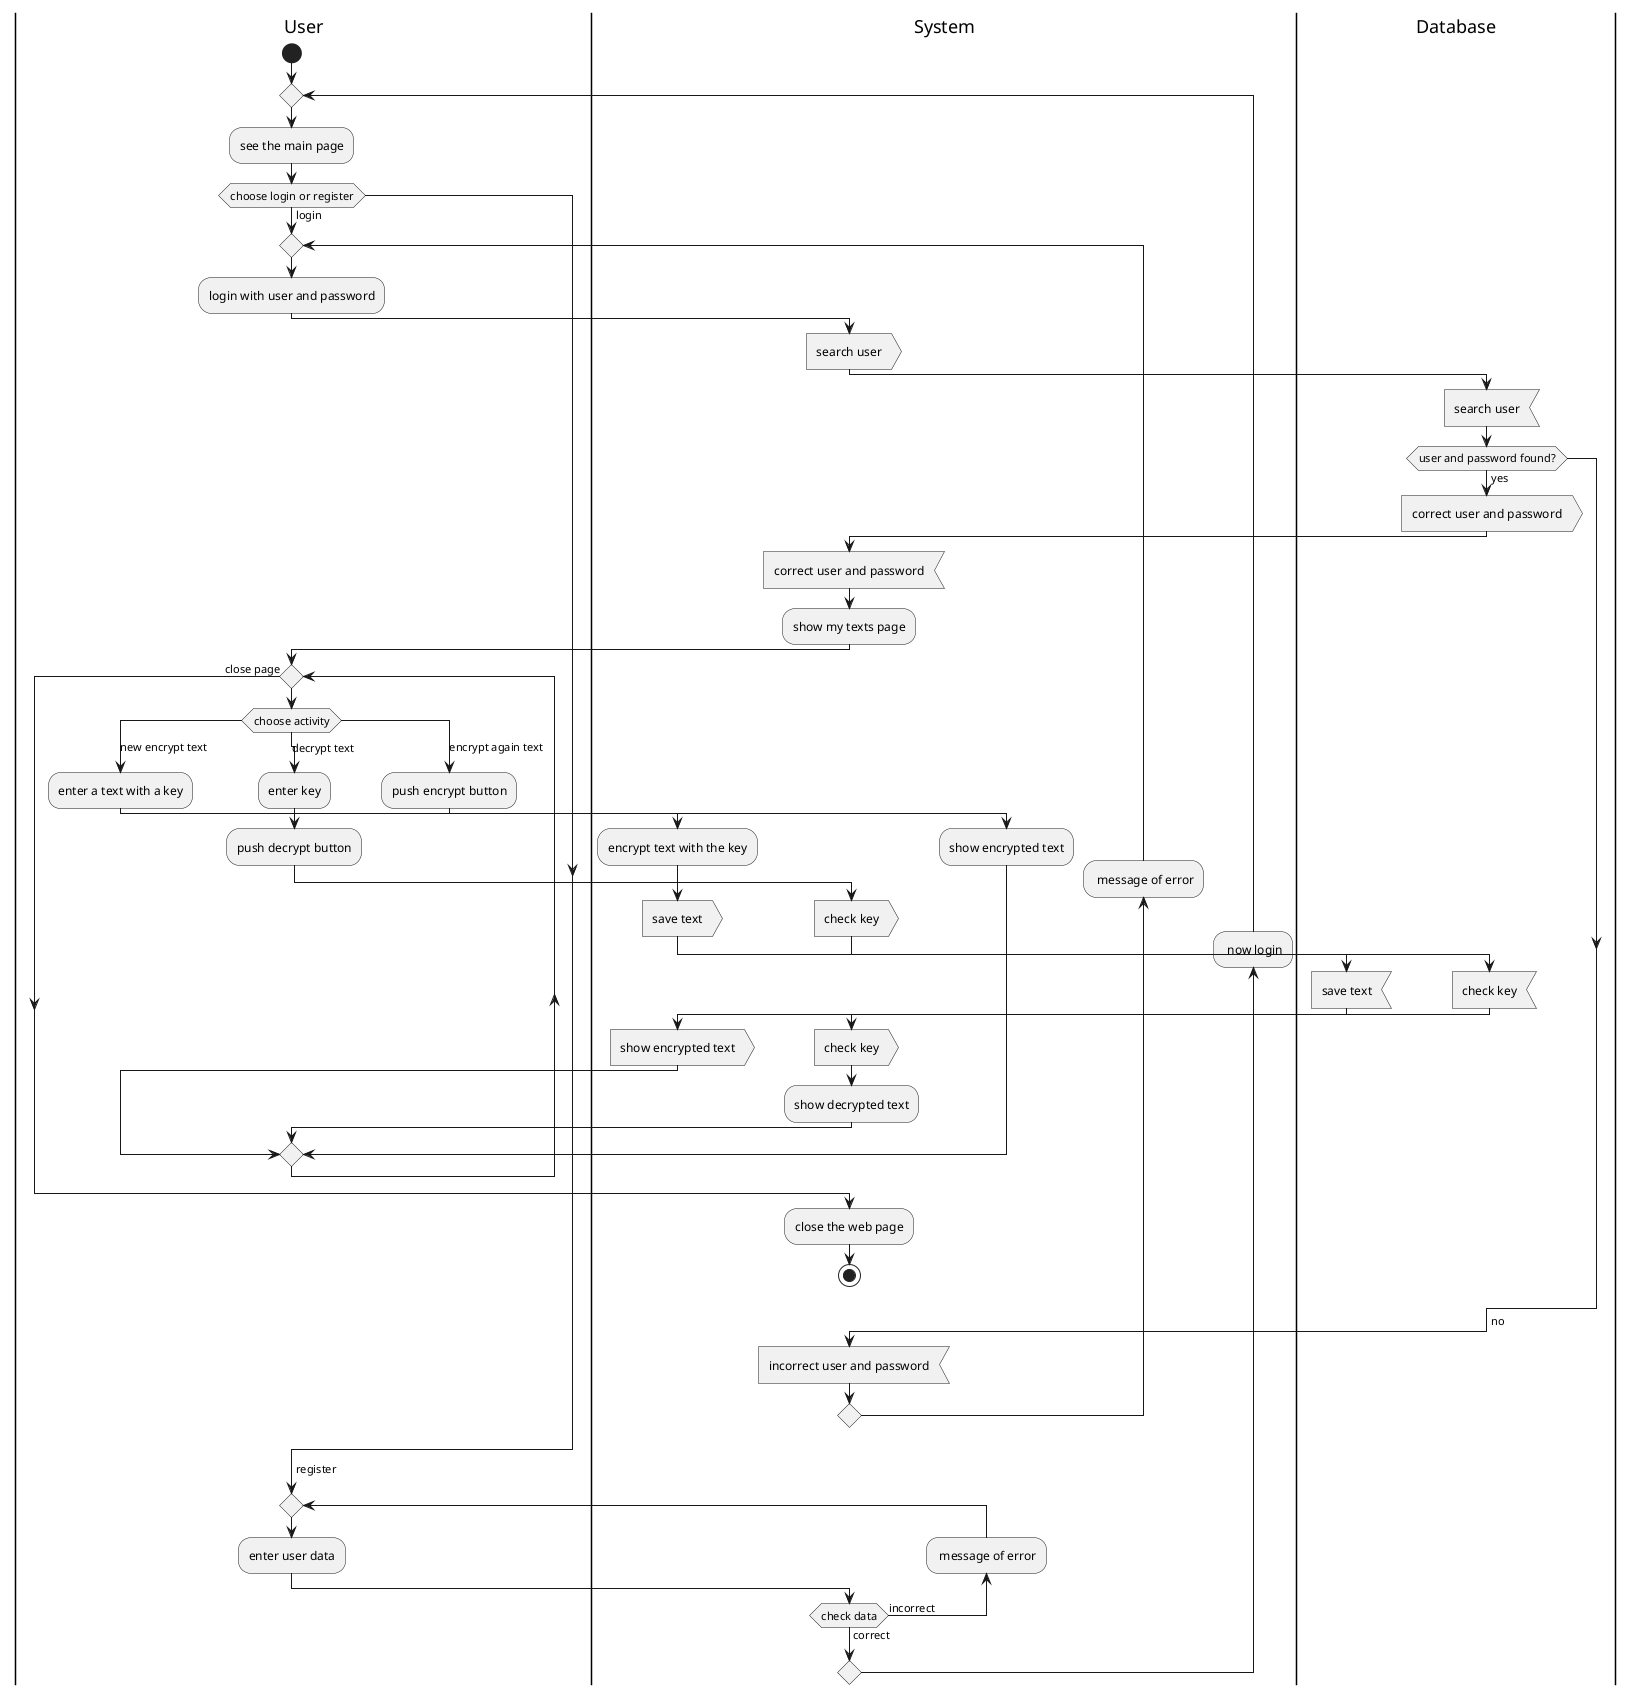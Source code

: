 @startuml act_diagram
|User|
start
    repeat
    :see the main page;
    if(choose login or register) is (login) then
        repeat
        :login with user and password;
        |System|
        :search user>
        |Database|
        :search user<
        if(user and password found?) is (yes) then
        :correct user and password>
        |System|
        :correct user and password<
        :show my texts page;
        |User|
        while ()
        switch (choose activity)
            case (new encrypt text)
                :enter a text with a key;
                |System|
                :encrypt text with the key;
                :save text>
                |Database|
                :save text<
                |System|
                :show encrypted text>
                |User|
                label sp_lab1

            case (decrypt text)
                :enter key;
                :push decrypt button;
                |System|
                :check key>
                |Database|
                :check key<
                |System|
                :check key>
                :show decrypted text;
                |User|
                label sp_lab1

            case (encrypt again text)
                |User|
                :push encrypt button;
                |System|
                :show encrypted text;
                |User|
                label sp_lab1
        endswitch
        endwhile (close page)
        |System|
        :close the web page;
        stop
        endif

        ->no;
        :incorrect user and password<
        |System|
        backward: message of error;
        repeat while()
        detach;

    endif
    |User|
    ->register;
    repeat
    :enter user data;
    |System|
    backward: message of error;
    repeat while(check data) is (incorrect) not (correct)
    backward: now login;

    repeat while()




@enduml